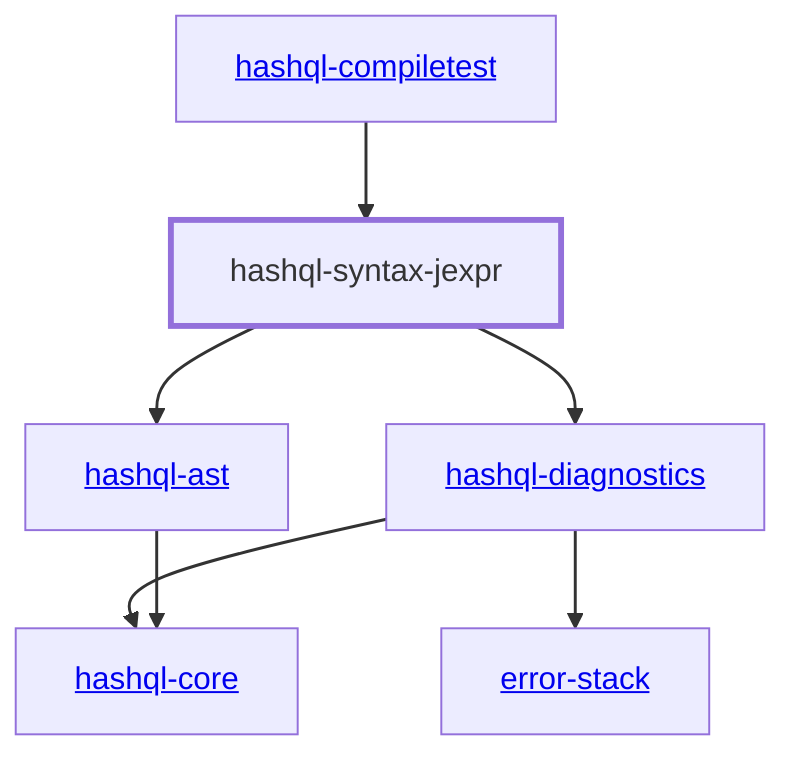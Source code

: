 graph TD
    linkStyle default stroke-width:1.5px
    classDef default stroke-width:1px
    classDef root stroke-width:3px
    classDef dev stroke-width:1px
    classDef build stroke-width:1px
    %% Legend
    %% --> : Normal dependency
    %% -.-> : Dev dependency
    %% ---> : Build dependency
    0[hashql-syntax-jexpr]
    class 0 root
    1[<a href="../error_stack/index.html">error-stack</a>]
    2[<a href="../hashql_ast/index.html">hashql-ast</a>]
    3[<a href="../hashql_compiletest/index.html">hashql-compiletest</a>]
    4[<a href="../hashql_core/index.html">hashql-core</a>]
    5[<a href="../hashql_diagnostics/index.html">hashql-diagnostics</a>]
    5 --> 4
    0 --> 5
    2 --> 4
    3 --> 0
    5 --> 1
    0 --> 2